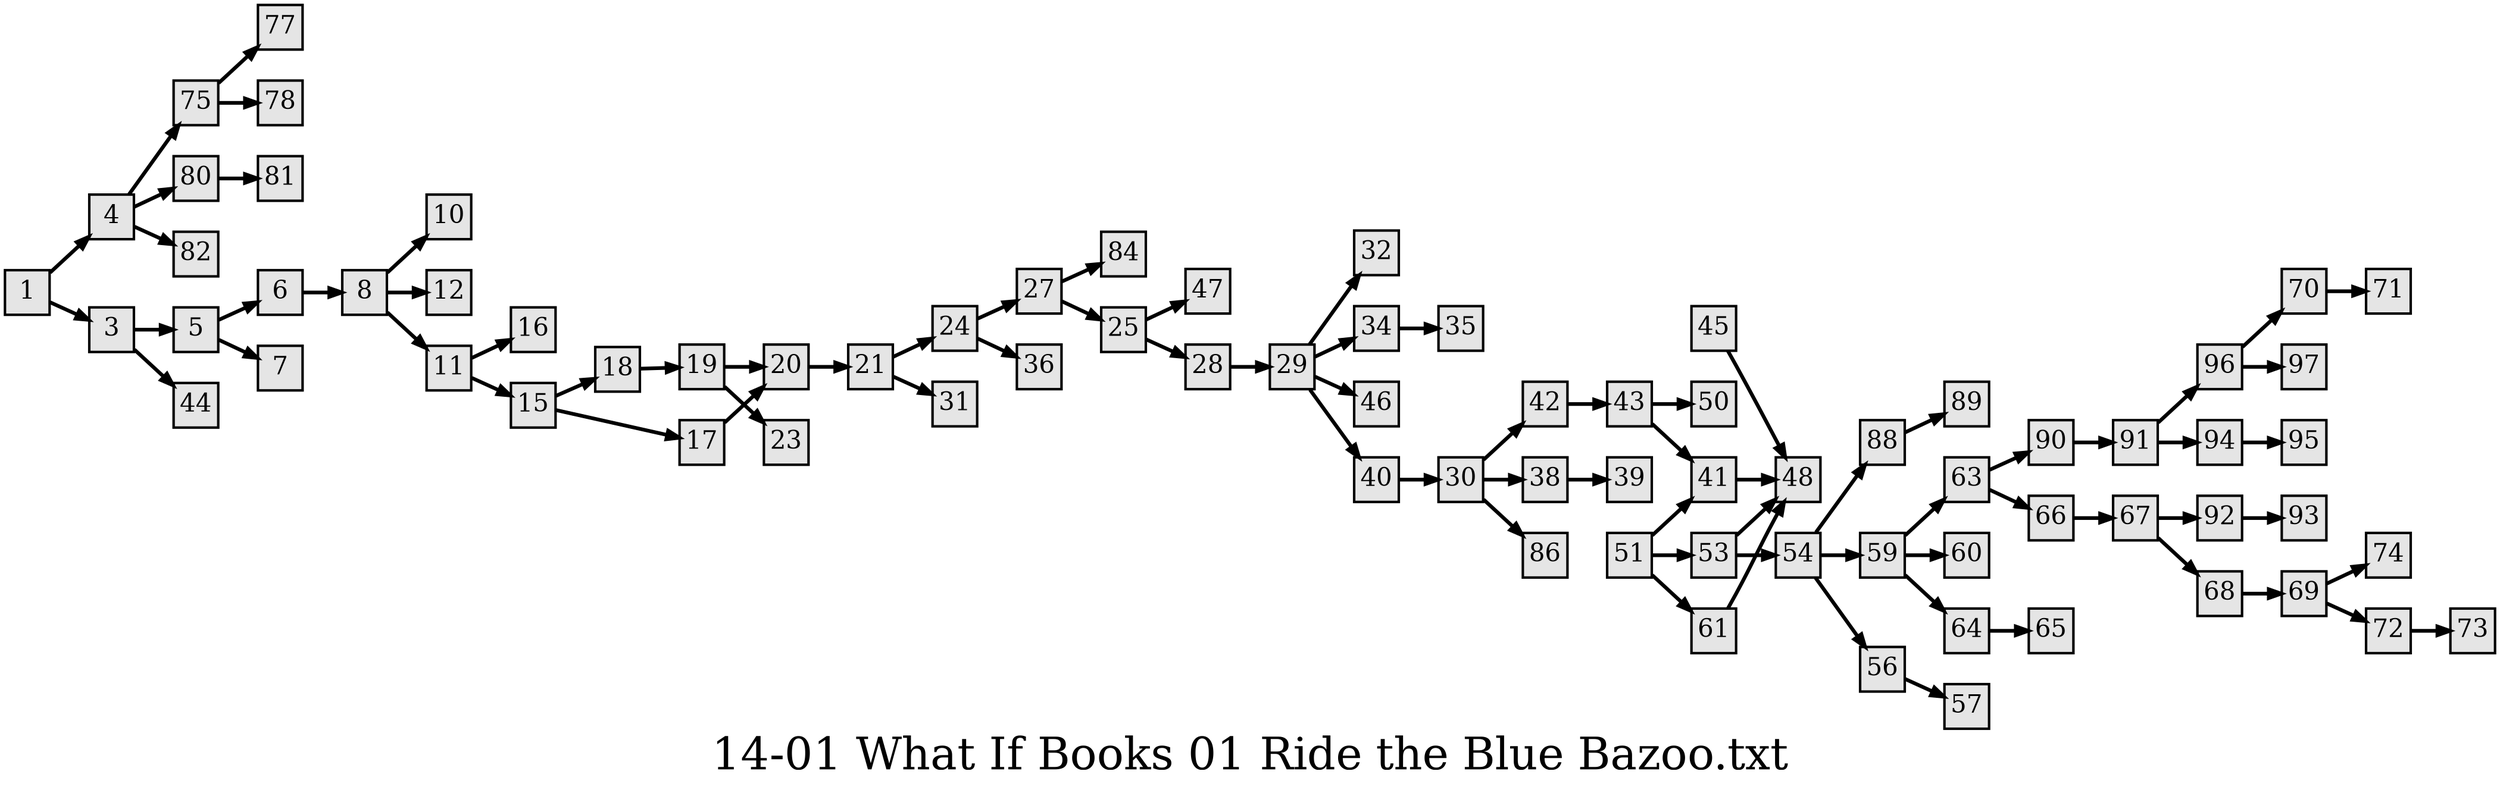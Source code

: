 digraph g{
  graph [ label="14-01 What If Books 01 Ride the Blue Bazoo.txt" rankdir=LR, ordering=out, fontsize=36, nodesep="0.35", ranksep="0.45"];
  node  [shape=rect, penwidth=2, fontsize=20, style=filled, fillcolor=grey90, margin="0,0", labelfloat=true, regular=true, fixedsize=true];
  edge  [labelfloat=true, penwidth=3, fontsize=12];
  1 -> 4;
  1 -> 3;
  3 -> 5;
  3 -> 44;
  4 -> 75;
  4 -> 80;
  4 -> 82;
  5 -> 6;
  5 -> 7;
  6 -> 8;
  7;
  8 -> 10;
  8 -> 12;
  8 -> 11;
  10;
  11 -> 16;
  11 -> 15;
  12;
  15 -> 18;
  15 -> 17;
  16;
  17 -> 20;
  18 -> 19;
  19 -> 20;
  19 -> 23;
  20 -> 21;
  21 -> 24;
  21 -> 31;
  23;
  24 -> 27;
  24 -> 36;
  25 -> 47;
  25 -> 28;
  27 -> 84;
  27 -> 25;
  28 -> 29;
  29 -> 32;
  29 -> 34;
  29 -> 46;
  29 -> 40;
  30 -> 42;
  30 -> 38;
  30 -> 86;
  31;
  32;
  34 -> 35;
  35;
  36;
  38 -> 39;
  39;
  40 -> 30;
  41 -> 48;
  42 -> 43;
  43 -> 41;
  43 -> 50;
  44;
  45 -> 48;
  46;
  47;
  48;
  50;
  51 -> 41;
  51 -> 53;
  51 -> 61;
  53 -> 48;
  53 -> 54;
  54 -> 88;
  54 -> 59;
  54 -> 56;
  56 -> 57;
  57;
  59 -> 63;
  59 -> 60;
  59 -> 64;
  60;
  61 -> 48;
  63 -> 90;
  63 -> 66;
  64 -> 65;
  65;
  66 -> 67;
  67 -> 92;
  67 -> 68;
  68 -> 69;
  69 -> 74;
  69 -> 72;
  70 -> 71;
  71;
  72 -> 73;
  73;
  74;
  75 -> 77;
  75 -> 78;
  77;
  78;
  80 -> 81;
  81;
  82;
  84;
  96 -> 70;
  88 -> 89;
  89;
  90 -> 91;
  91 -> 96;
  91 -> 94;
  92 -> 93;
  93;
  94 -> 95;
  95;
  96 -> 97;
  97;

}

